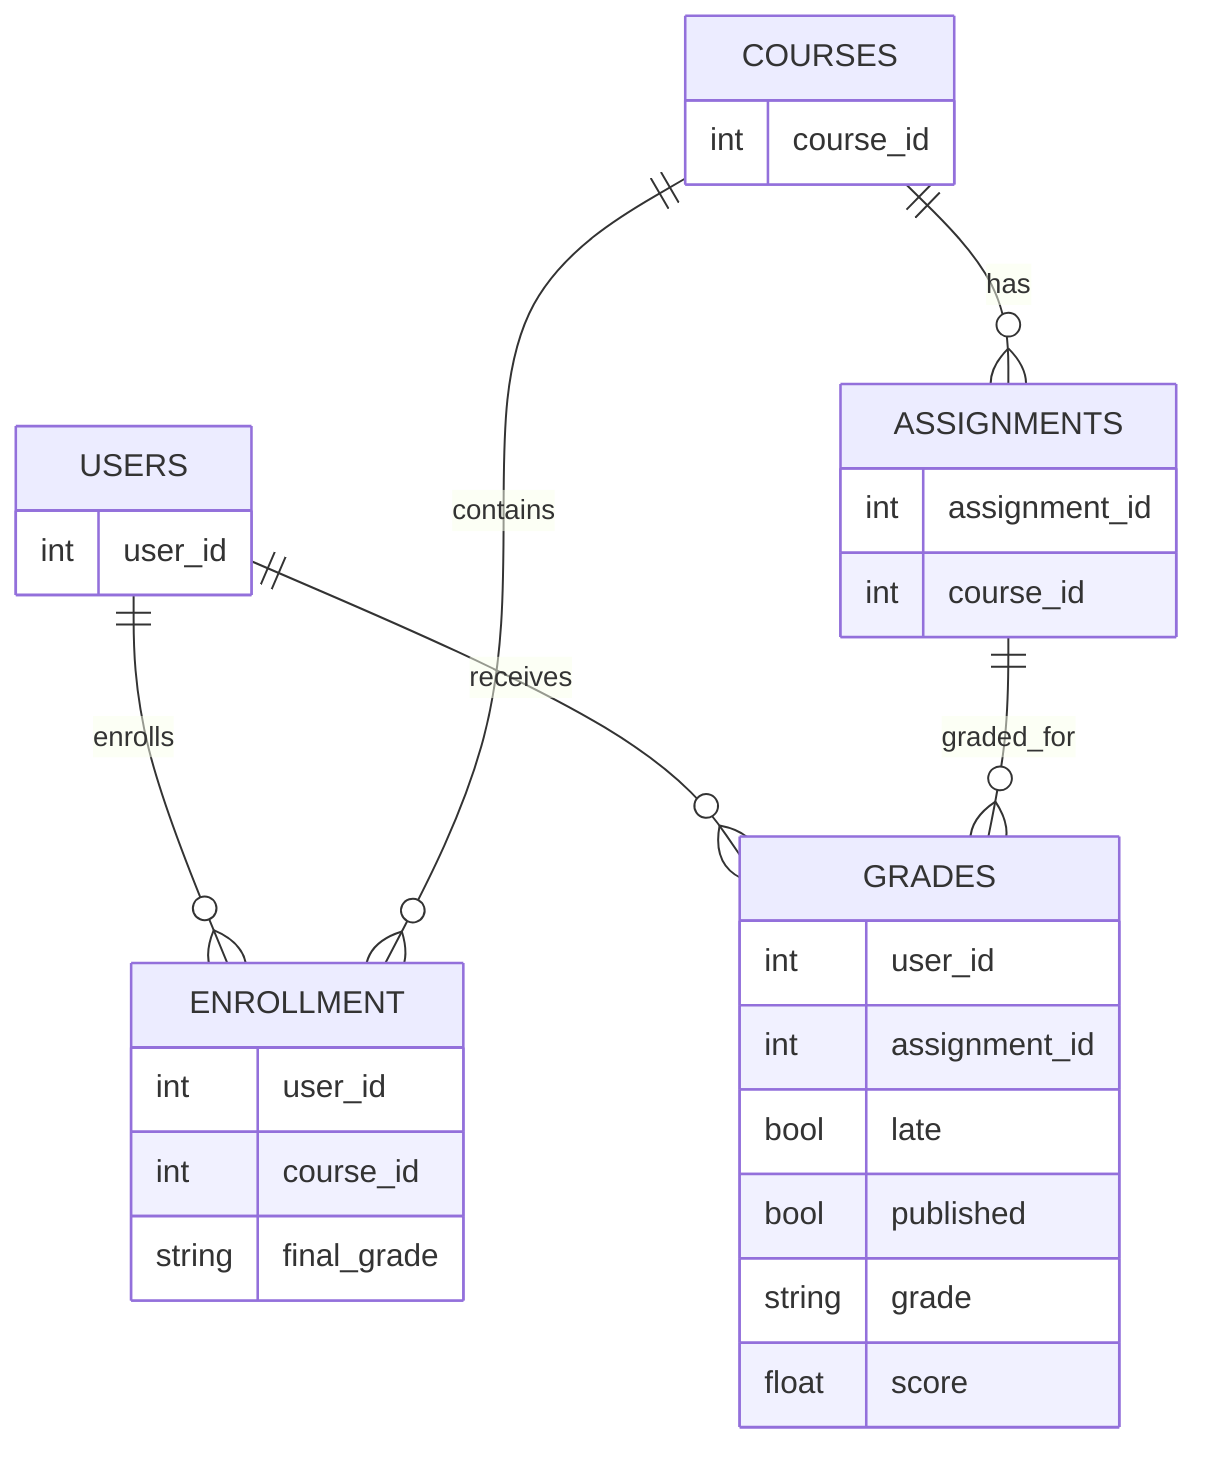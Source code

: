 erDiagram
    USERS {
        int user_id
    }

    COURSES {
        int course_id
    }

    ENROLLMENT {
        int user_id
        int course_id
        string final_grade
    }

    ASSIGNMENTS {
        int assignment_id
        int course_id
    }

    GRADES {
        int user_id
        int assignment_id
        bool late
        bool published
        string grade
        float score
    }

    USERS ||--o{ ENROLLMENT : enrolls
    COURSES ||--o{ ENROLLMENT : contains

    COURSES ||--o{ ASSIGNMENTS : has
    USERS ||--o{ GRADES : receives
    ASSIGNMENTS ||--o{ GRADES : graded_for